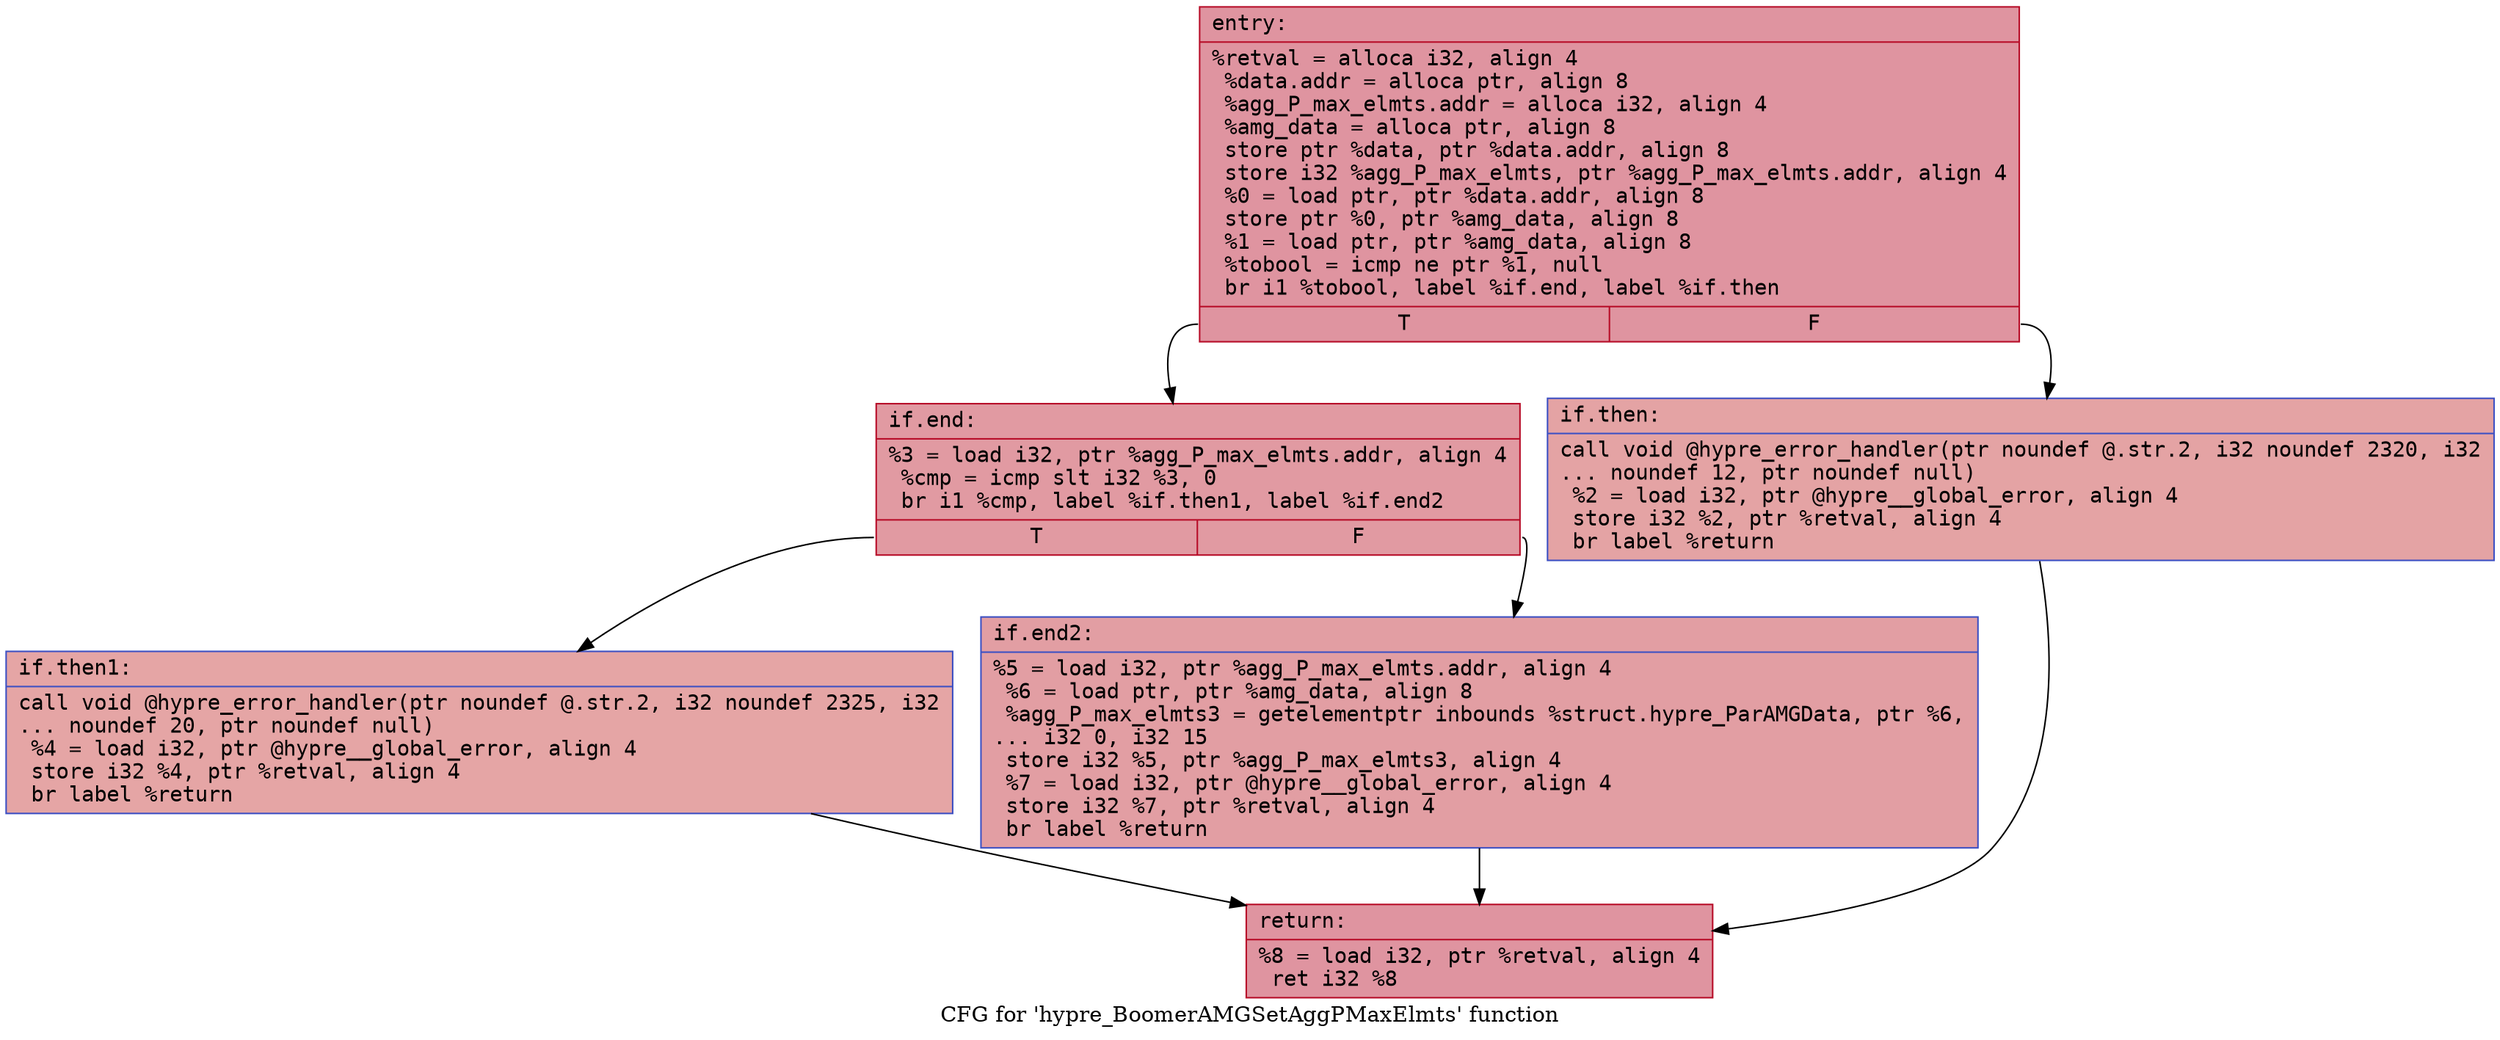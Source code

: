 digraph "CFG for 'hypre_BoomerAMGSetAggPMaxElmts' function" {
	label="CFG for 'hypre_BoomerAMGSetAggPMaxElmts' function";

	Node0x55fa809d5f10 [shape=record,color="#b70d28ff", style=filled, fillcolor="#b70d2870" fontname="Courier",label="{entry:\l|  %retval = alloca i32, align 4\l  %data.addr = alloca ptr, align 8\l  %agg_P_max_elmts.addr = alloca i32, align 4\l  %amg_data = alloca ptr, align 8\l  store ptr %data, ptr %data.addr, align 8\l  store i32 %agg_P_max_elmts, ptr %agg_P_max_elmts.addr, align 4\l  %0 = load ptr, ptr %data.addr, align 8\l  store ptr %0, ptr %amg_data, align 8\l  %1 = load ptr, ptr %amg_data, align 8\l  %tobool = icmp ne ptr %1, null\l  br i1 %tobool, label %if.end, label %if.then\l|{<s0>T|<s1>F}}"];
	Node0x55fa809d5f10:s0 -> Node0x55fa809d6560[tooltip="entry -> if.end\nProbability 62.50%" ];
	Node0x55fa809d5f10:s1 -> Node0x55fa809d65d0[tooltip="entry -> if.then\nProbability 37.50%" ];
	Node0x55fa809d65d0 [shape=record,color="#3d50c3ff", style=filled, fillcolor="#c32e3170" fontname="Courier",label="{if.then:\l|  call void @hypre_error_handler(ptr noundef @.str.2, i32 noundef 2320, i32\l... noundef 12, ptr noundef null)\l  %2 = load i32, ptr @hypre__global_error, align 4\l  store i32 %2, ptr %retval, align 4\l  br label %return\l}"];
	Node0x55fa809d65d0 -> Node0x55fa809d69a0[tooltip="if.then -> return\nProbability 100.00%" ];
	Node0x55fa809d6560 [shape=record,color="#b70d28ff", style=filled, fillcolor="#bb1b2c70" fontname="Courier",label="{if.end:\l|  %3 = load i32, ptr %agg_P_max_elmts.addr, align 4\l  %cmp = icmp slt i32 %3, 0\l  br i1 %cmp, label %if.then1, label %if.end2\l|{<s0>T|<s1>F}}"];
	Node0x55fa809d6560:s0 -> Node0x55fa809d6b70[tooltip="if.end -> if.then1\nProbability 37.50%" ];
	Node0x55fa809d6560:s1 -> Node0x55fa809d5e10[tooltip="if.end -> if.end2\nProbability 62.50%" ];
	Node0x55fa809d6b70 [shape=record,color="#3d50c3ff", style=filled, fillcolor="#c5333470" fontname="Courier",label="{if.then1:\l|  call void @hypre_error_handler(ptr noundef @.str.2, i32 noundef 2325, i32\l... noundef 20, ptr noundef null)\l  %4 = load i32, ptr @hypre__global_error, align 4\l  store i32 %4, ptr %retval, align 4\l  br label %return\l}"];
	Node0x55fa809d6b70 -> Node0x55fa809d69a0[tooltip="if.then1 -> return\nProbability 100.00%" ];
	Node0x55fa809d5e10 [shape=record,color="#3d50c3ff", style=filled, fillcolor="#be242e70" fontname="Courier",label="{if.end2:\l|  %5 = load i32, ptr %agg_P_max_elmts.addr, align 4\l  %6 = load ptr, ptr %amg_data, align 8\l  %agg_P_max_elmts3 = getelementptr inbounds %struct.hypre_ParAMGData, ptr %6,\l... i32 0, i32 15\l  store i32 %5, ptr %agg_P_max_elmts3, align 4\l  %7 = load i32, ptr @hypre__global_error, align 4\l  store i32 %7, ptr %retval, align 4\l  br label %return\l}"];
	Node0x55fa809d5e10 -> Node0x55fa809d69a0[tooltip="if.end2 -> return\nProbability 100.00%" ];
	Node0x55fa809d69a0 [shape=record,color="#b70d28ff", style=filled, fillcolor="#b70d2870" fontname="Courier",label="{return:\l|  %8 = load i32, ptr %retval, align 4\l  ret i32 %8\l}"];
}

